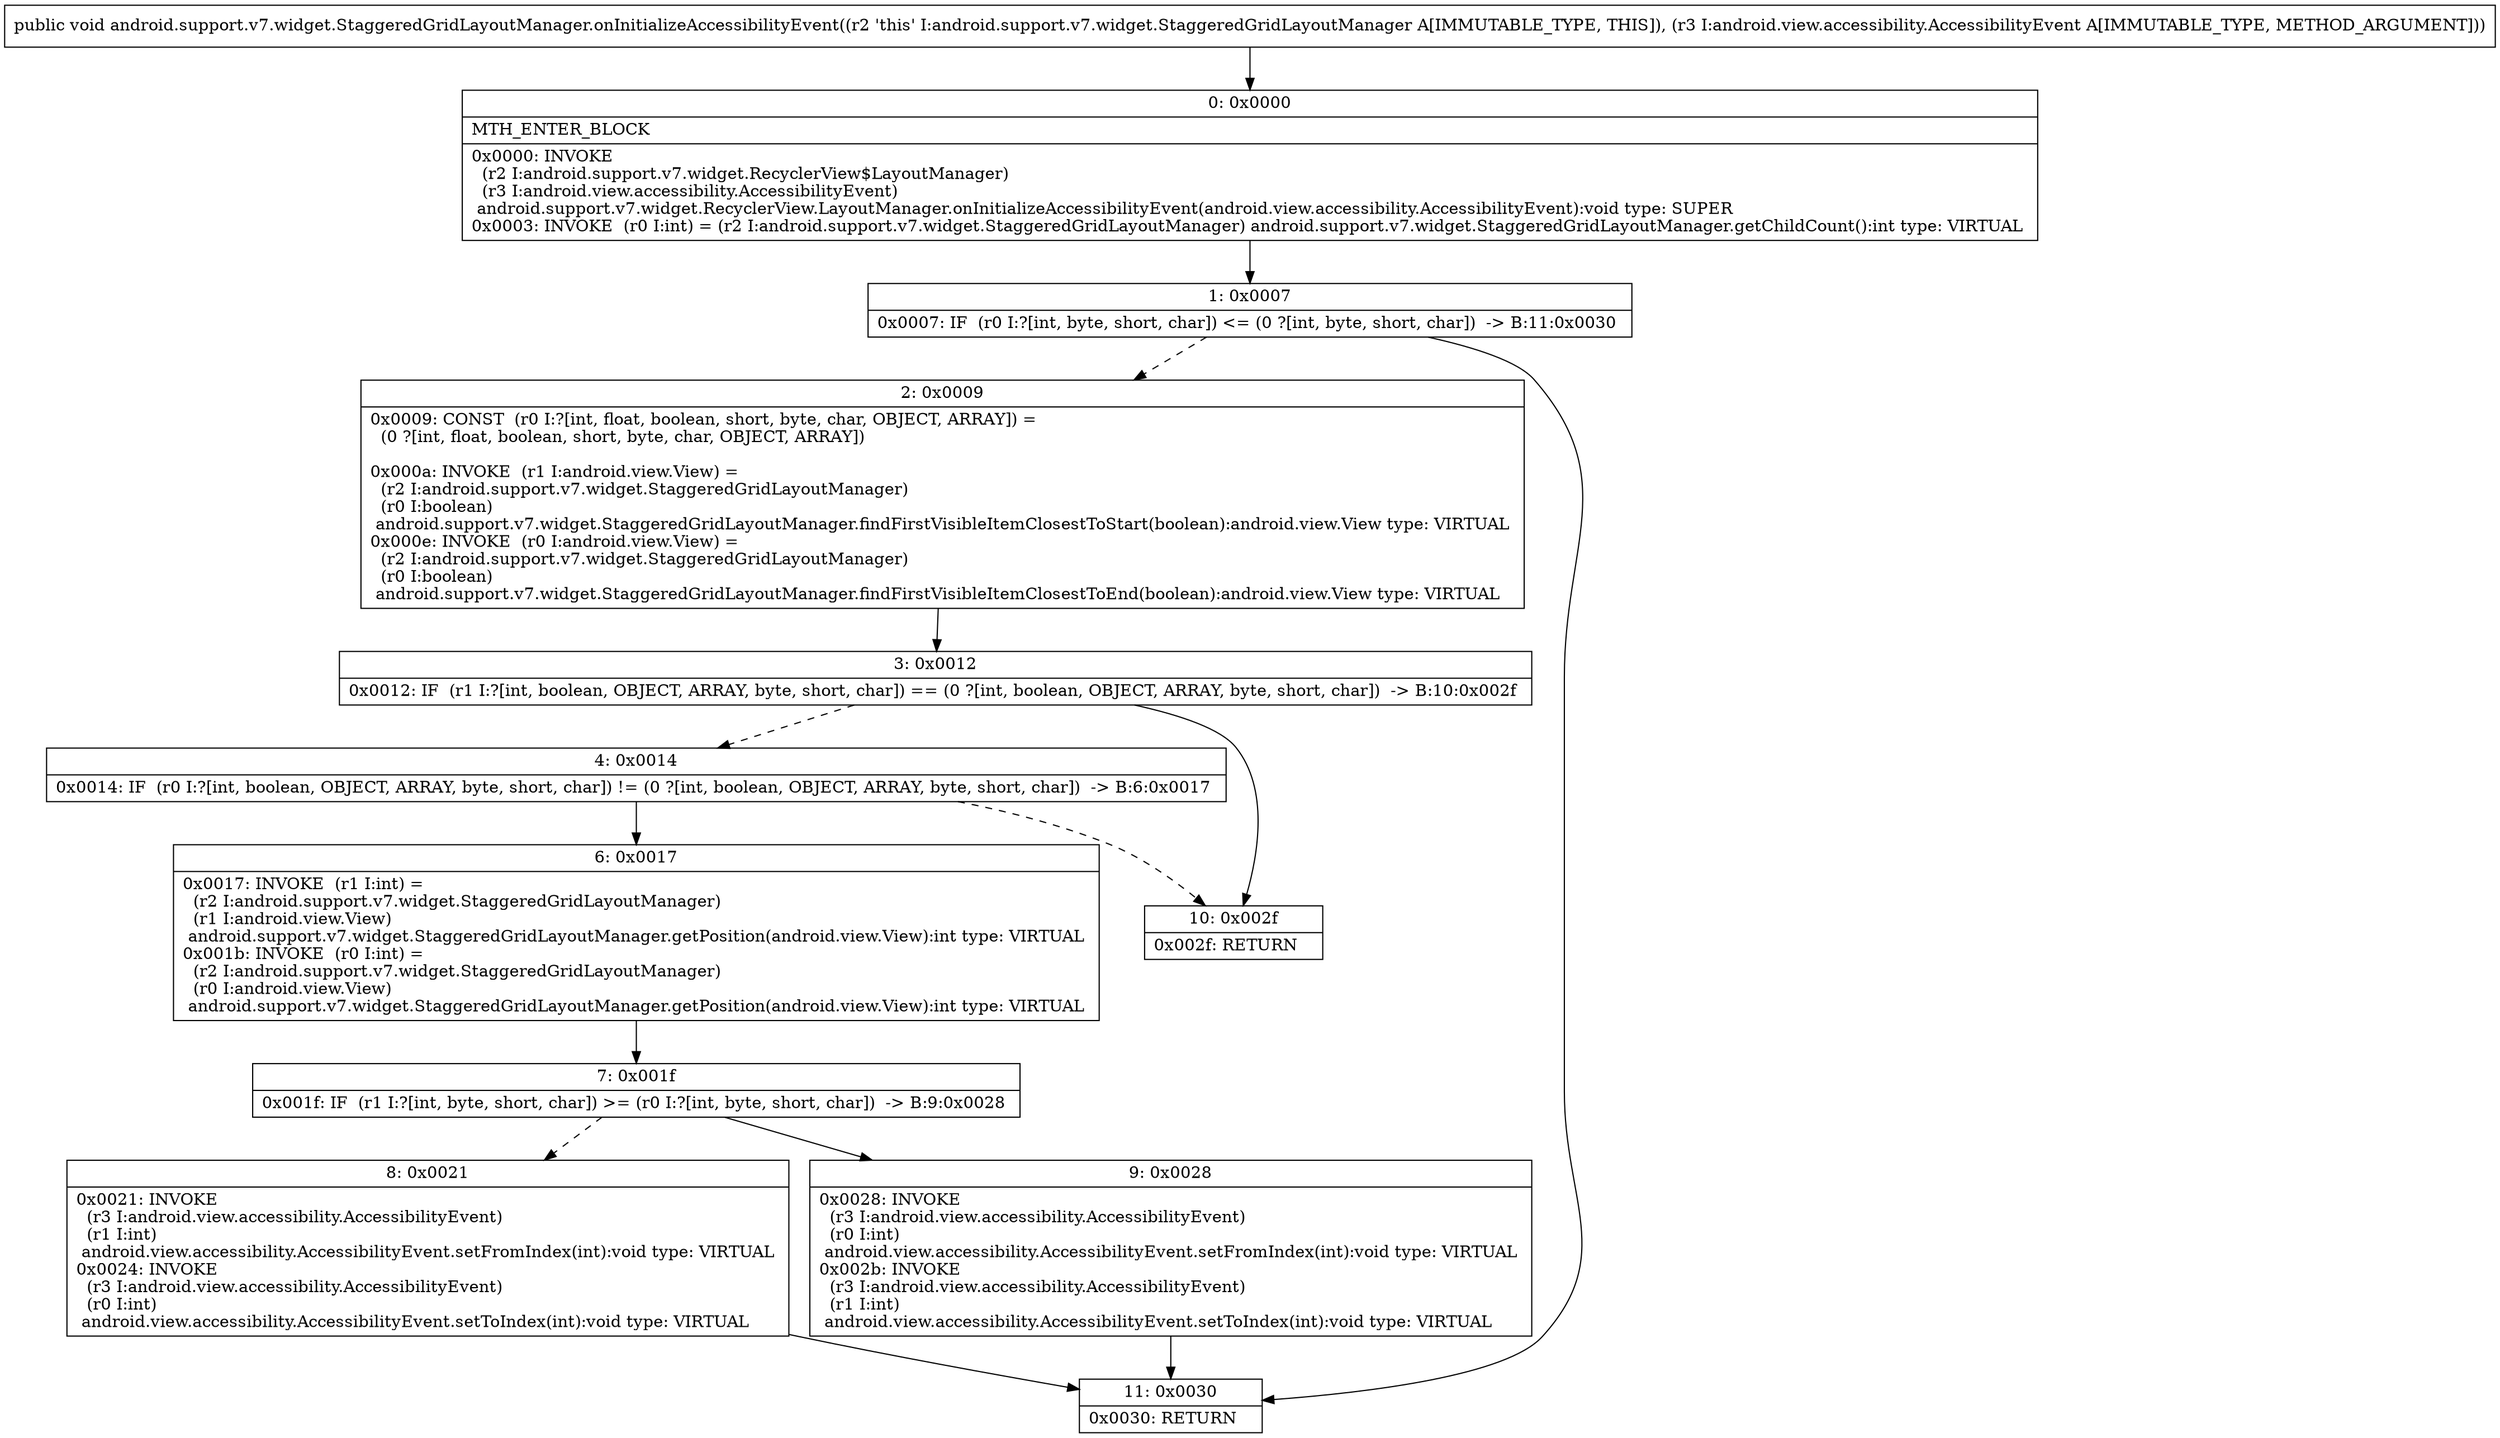 digraph "CFG forandroid.support.v7.widget.StaggeredGridLayoutManager.onInitializeAccessibilityEvent(Landroid\/view\/accessibility\/AccessibilityEvent;)V" {
Node_0 [shape=record,label="{0\:\ 0x0000|MTH_ENTER_BLOCK\l|0x0000: INVOKE  \l  (r2 I:android.support.v7.widget.RecyclerView$LayoutManager)\l  (r3 I:android.view.accessibility.AccessibilityEvent)\l android.support.v7.widget.RecyclerView.LayoutManager.onInitializeAccessibilityEvent(android.view.accessibility.AccessibilityEvent):void type: SUPER \l0x0003: INVOKE  (r0 I:int) = (r2 I:android.support.v7.widget.StaggeredGridLayoutManager) android.support.v7.widget.StaggeredGridLayoutManager.getChildCount():int type: VIRTUAL \l}"];
Node_1 [shape=record,label="{1\:\ 0x0007|0x0007: IF  (r0 I:?[int, byte, short, char]) \<= (0 ?[int, byte, short, char])  \-\> B:11:0x0030 \l}"];
Node_2 [shape=record,label="{2\:\ 0x0009|0x0009: CONST  (r0 I:?[int, float, boolean, short, byte, char, OBJECT, ARRAY]) = \l  (0 ?[int, float, boolean, short, byte, char, OBJECT, ARRAY])\l \l0x000a: INVOKE  (r1 I:android.view.View) = \l  (r2 I:android.support.v7.widget.StaggeredGridLayoutManager)\l  (r0 I:boolean)\l android.support.v7.widget.StaggeredGridLayoutManager.findFirstVisibleItemClosestToStart(boolean):android.view.View type: VIRTUAL \l0x000e: INVOKE  (r0 I:android.view.View) = \l  (r2 I:android.support.v7.widget.StaggeredGridLayoutManager)\l  (r0 I:boolean)\l android.support.v7.widget.StaggeredGridLayoutManager.findFirstVisibleItemClosestToEnd(boolean):android.view.View type: VIRTUAL \l}"];
Node_3 [shape=record,label="{3\:\ 0x0012|0x0012: IF  (r1 I:?[int, boolean, OBJECT, ARRAY, byte, short, char]) == (0 ?[int, boolean, OBJECT, ARRAY, byte, short, char])  \-\> B:10:0x002f \l}"];
Node_4 [shape=record,label="{4\:\ 0x0014|0x0014: IF  (r0 I:?[int, boolean, OBJECT, ARRAY, byte, short, char]) != (0 ?[int, boolean, OBJECT, ARRAY, byte, short, char])  \-\> B:6:0x0017 \l}"];
Node_6 [shape=record,label="{6\:\ 0x0017|0x0017: INVOKE  (r1 I:int) = \l  (r2 I:android.support.v7.widget.StaggeredGridLayoutManager)\l  (r1 I:android.view.View)\l android.support.v7.widget.StaggeredGridLayoutManager.getPosition(android.view.View):int type: VIRTUAL \l0x001b: INVOKE  (r0 I:int) = \l  (r2 I:android.support.v7.widget.StaggeredGridLayoutManager)\l  (r0 I:android.view.View)\l android.support.v7.widget.StaggeredGridLayoutManager.getPosition(android.view.View):int type: VIRTUAL \l}"];
Node_7 [shape=record,label="{7\:\ 0x001f|0x001f: IF  (r1 I:?[int, byte, short, char]) \>= (r0 I:?[int, byte, short, char])  \-\> B:9:0x0028 \l}"];
Node_8 [shape=record,label="{8\:\ 0x0021|0x0021: INVOKE  \l  (r3 I:android.view.accessibility.AccessibilityEvent)\l  (r1 I:int)\l android.view.accessibility.AccessibilityEvent.setFromIndex(int):void type: VIRTUAL \l0x0024: INVOKE  \l  (r3 I:android.view.accessibility.AccessibilityEvent)\l  (r0 I:int)\l android.view.accessibility.AccessibilityEvent.setToIndex(int):void type: VIRTUAL \l}"];
Node_9 [shape=record,label="{9\:\ 0x0028|0x0028: INVOKE  \l  (r3 I:android.view.accessibility.AccessibilityEvent)\l  (r0 I:int)\l android.view.accessibility.AccessibilityEvent.setFromIndex(int):void type: VIRTUAL \l0x002b: INVOKE  \l  (r3 I:android.view.accessibility.AccessibilityEvent)\l  (r1 I:int)\l android.view.accessibility.AccessibilityEvent.setToIndex(int):void type: VIRTUAL \l}"];
Node_10 [shape=record,label="{10\:\ 0x002f|0x002f: RETURN   \l}"];
Node_11 [shape=record,label="{11\:\ 0x0030|0x0030: RETURN   \l}"];
MethodNode[shape=record,label="{public void android.support.v7.widget.StaggeredGridLayoutManager.onInitializeAccessibilityEvent((r2 'this' I:android.support.v7.widget.StaggeredGridLayoutManager A[IMMUTABLE_TYPE, THIS]), (r3 I:android.view.accessibility.AccessibilityEvent A[IMMUTABLE_TYPE, METHOD_ARGUMENT])) }"];
MethodNode -> Node_0;
Node_0 -> Node_1;
Node_1 -> Node_2[style=dashed];
Node_1 -> Node_11;
Node_2 -> Node_3;
Node_3 -> Node_4[style=dashed];
Node_3 -> Node_10;
Node_4 -> Node_6;
Node_4 -> Node_10[style=dashed];
Node_6 -> Node_7;
Node_7 -> Node_8[style=dashed];
Node_7 -> Node_9;
Node_8 -> Node_11;
Node_9 -> Node_11;
}

